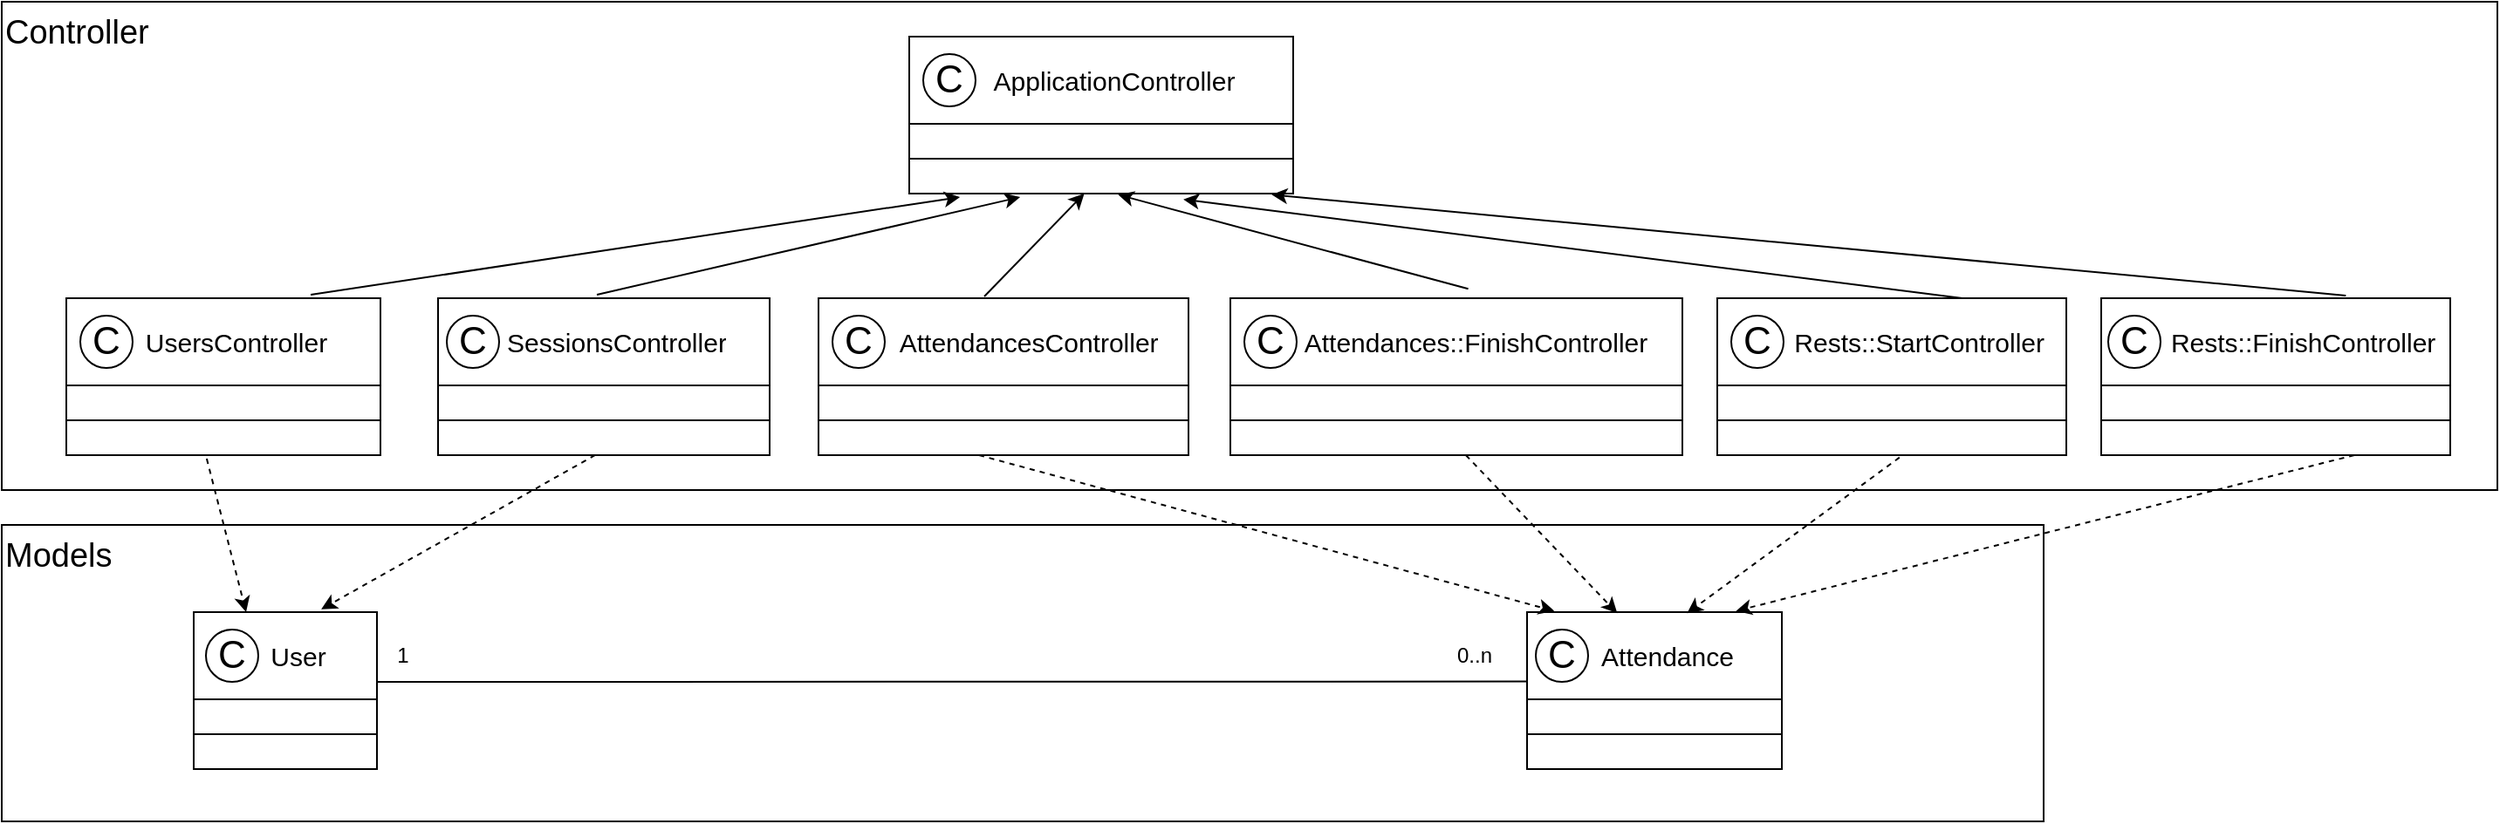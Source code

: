 <mxfile version="28.2.0">
  <diagram name="ページ1" id="R2JjqRzub-qG9FKg8T6q">
    <mxGraphModel dx="1018" dy="549" grid="1" gridSize="10" guides="1" tooltips="1" connect="1" arrows="1" fold="1" page="1" pageScale="1" pageWidth="827" pageHeight="1169" math="0" shadow="0">
      <root>
        <mxCell id="0" />
        <mxCell id="1" parent="0" />
        <mxCell id="P_p7sKXOOQL_kKfrtuSk-108" value="&lt;span style=&quot;font-size: 19px;&quot;&gt;Models&lt;/span&gt;" style="html=1;whiteSpace=wrap;align=left;verticalAlign=top;" parent="1" vertex="1">
          <mxGeometry x="20" y="330" width="1170" height="170" as="geometry" />
        </mxCell>
        <mxCell id="P_p7sKXOOQL_kKfrtuSk-89" value="&lt;font style=&quot;font-size: 19px;&quot;&gt;Controller&lt;/font&gt;" style="html=1;whiteSpace=wrap;align=left;verticalAlign=top;" parent="1" vertex="1">
          <mxGeometry x="20" y="30" width="1430" height="280" as="geometry" />
        </mxCell>
        <mxCell id="P_p7sKXOOQL_kKfrtuSk-25" value="" style="shape=table;startSize=0;container=1;collapsible=0;childLayout=tableLayout;" parent="1" vertex="1">
          <mxGeometry x="488" y="200" width="212" height="90.0" as="geometry" />
        </mxCell>
        <mxCell id="P_p7sKXOOQL_kKfrtuSk-26" value="" style="shape=tableRow;horizontal=0;startSize=0;swimlaneHead=0;swimlaneBody=0;strokeColor=inherit;top=0;left=0;bottom=0;right=0;collapsible=0;dropTarget=0;fillColor=none;points=[[0,0.5],[1,0.5]];portConstraint=eastwest;" parent="P_p7sKXOOQL_kKfrtuSk-25" vertex="1">
          <mxGeometry width="212" height="50" as="geometry" />
        </mxCell>
        <mxCell id="P_p7sKXOOQL_kKfrtuSk-27" value="&lt;div style=&quot;text-align: left;&quot;&gt;&lt;span style=&quot;background-color: transparent; color: light-dark(rgb(0, 0, 0), rgb(255, 255, 255)); font-size: 15px;&quot;&gt;&amp;nbsp; &amp;nbsp; &amp;nbsp; &amp;nbsp;AttendancesController&lt;/span&gt;&lt;/div&gt;" style="shape=partialRectangle;html=1;whiteSpace=wrap;connectable=0;strokeColor=inherit;overflow=hidden;fillColor=none;top=0;left=0;bottom=0;right=0;pointerEvents=1;" parent="P_p7sKXOOQL_kKfrtuSk-26" vertex="1">
          <mxGeometry width="212" height="50" as="geometry">
            <mxRectangle width="212" height="50" as="alternateBounds" />
          </mxGeometry>
        </mxCell>
        <mxCell id="P_p7sKXOOQL_kKfrtuSk-28" value="" style="shape=tableRow;horizontal=0;startSize=0;swimlaneHead=0;swimlaneBody=0;strokeColor=inherit;top=0;left=0;bottom=0;right=0;collapsible=0;dropTarget=0;fillColor=none;points=[[0,0.5],[1,0.5]];portConstraint=eastwest;fontSize=6;" parent="P_p7sKXOOQL_kKfrtuSk-25" vertex="1">
          <mxGeometry y="50" width="212" height="20" as="geometry" />
        </mxCell>
        <mxCell id="P_p7sKXOOQL_kKfrtuSk-29" value="" style="shape=partialRectangle;html=1;whiteSpace=wrap;connectable=0;strokeColor=inherit;overflow=hidden;fillColor=none;top=0;left=0;bottom=0;right=0;pointerEvents=1;" parent="P_p7sKXOOQL_kKfrtuSk-28" vertex="1">
          <mxGeometry width="212" height="20" as="geometry">
            <mxRectangle width="212" height="20" as="alternateBounds" />
          </mxGeometry>
        </mxCell>
        <mxCell id="P_p7sKXOOQL_kKfrtuSk-30" value="" style="shape=tableRow;horizontal=0;startSize=0;swimlaneHead=0;swimlaneBody=0;strokeColor=inherit;top=0;left=0;bottom=0;right=0;collapsible=0;dropTarget=0;fillColor=none;points=[[0,0.5],[1,0.5]];portConstraint=eastwest;" parent="P_p7sKXOOQL_kKfrtuSk-25" vertex="1">
          <mxGeometry y="70" width="212" height="20" as="geometry" />
        </mxCell>
        <mxCell id="P_p7sKXOOQL_kKfrtuSk-31" value="" style="shape=partialRectangle;html=1;whiteSpace=wrap;connectable=0;strokeColor=inherit;overflow=hidden;fillColor=none;top=0;left=0;bottom=0;right=0;pointerEvents=1;fontSize=6;spacing=2;" parent="P_p7sKXOOQL_kKfrtuSk-30" vertex="1">
          <mxGeometry width="212" height="20" as="geometry">
            <mxRectangle width="212" height="20" as="alternateBounds" />
          </mxGeometry>
        </mxCell>
        <mxCell id="P_p7sKXOOQL_kKfrtuSk-32" value="&lt;font style=&quot;font-size: 22px;&quot;&gt;C&lt;/font&gt;" style="ellipse;whiteSpace=wrap;html=1;aspect=fixed;" parent="1" vertex="1">
          <mxGeometry x="496" y="210" width="30" height="30" as="geometry" />
        </mxCell>
        <mxCell id="P_p7sKXOOQL_kKfrtuSk-33" value="" style="group" parent="1" vertex="1" connectable="0">
          <mxGeometry x="540" y="70" width="220" height="90.0" as="geometry" />
        </mxCell>
        <mxCell id="P_p7sKXOOQL_kKfrtuSk-16" value="" style="shape=table;startSize=0;container=1;collapsible=0;childLayout=tableLayout;" parent="P_p7sKXOOQL_kKfrtuSk-33" vertex="1">
          <mxGeometry y="-20" width="220" height="90.0" as="geometry" />
        </mxCell>
        <mxCell id="P_p7sKXOOQL_kKfrtuSk-17" value="" style="shape=tableRow;horizontal=0;startSize=0;swimlaneHead=0;swimlaneBody=0;strokeColor=inherit;top=0;left=0;bottom=0;right=0;collapsible=0;dropTarget=0;fillColor=none;points=[[0,0.5],[1,0.5]];portConstraint=eastwest;" parent="P_p7sKXOOQL_kKfrtuSk-16" vertex="1">
          <mxGeometry width="220" height="50" as="geometry" />
        </mxCell>
        <mxCell id="P_p7sKXOOQL_kKfrtuSk-18" value="&lt;span style=&quot;font-size: 15px; text-align: left;&quot;&gt;　ApplicationController&lt;/span&gt;" style="shape=partialRectangle;html=1;whiteSpace=wrap;connectable=0;strokeColor=inherit;overflow=hidden;fillColor=none;top=0;left=0;bottom=0;right=0;pointerEvents=1;" parent="P_p7sKXOOQL_kKfrtuSk-17" vertex="1">
          <mxGeometry width="220" height="50" as="geometry">
            <mxRectangle width="220" height="50" as="alternateBounds" />
          </mxGeometry>
        </mxCell>
        <mxCell id="P_p7sKXOOQL_kKfrtuSk-19" value="" style="shape=tableRow;horizontal=0;startSize=0;swimlaneHead=0;swimlaneBody=0;strokeColor=inherit;top=0;left=0;bottom=0;right=0;collapsible=0;dropTarget=0;fillColor=none;points=[[0,0.5],[1,0.5]];portConstraint=eastwest;fontSize=6;" parent="P_p7sKXOOQL_kKfrtuSk-16" vertex="1">
          <mxGeometry y="50" width="220" height="20" as="geometry" />
        </mxCell>
        <mxCell id="P_p7sKXOOQL_kKfrtuSk-20" value="" style="shape=partialRectangle;html=1;whiteSpace=wrap;connectable=0;strokeColor=inherit;overflow=hidden;fillColor=none;top=0;left=0;bottom=0;right=0;pointerEvents=1;" parent="P_p7sKXOOQL_kKfrtuSk-19" vertex="1">
          <mxGeometry width="220" height="20" as="geometry">
            <mxRectangle width="220" height="20" as="alternateBounds" />
          </mxGeometry>
        </mxCell>
        <mxCell id="P_p7sKXOOQL_kKfrtuSk-21" value="" style="shape=tableRow;horizontal=0;startSize=0;swimlaneHead=0;swimlaneBody=0;strokeColor=inherit;top=0;left=0;bottom=0;right=0;collapsible=0;dropTarget=0;fillColor=none;points=[[0,0.5],[1,0.5]];portConstraint=eastwest;" parent="P_p7sKXOOQL_kKfrtuSk-16" vertex="1">
          <mxGeometry y="70" width="220" height="20" as="geometry" />
        </mxCell>
        <mxCell id="P_p7sKXOOQL_kKfrtuSk-22" value="" style="shape=partialRectangle;html=1;whiteSpace=wrap;connectable=0;strokeColor=inherit;overflow=hidden;fillColor=none;top=0;left=0;bottom=0;right=0;pointerEvents=1;fontSize=6;spacing=2;" parent="P_p7sKXOOQL_kKfrtuSk-21" vertex="1">
          <mxGeometry width="220" height="20" as="geometry">
            <mxRectangle width="220" height="20" as="alternateBounds" />
          </mxGeometry>
        </mxCell>
        <mxCell id="P_p7sKXOOQL_kKfrtuSk-2" value="&lt;font style=&quot;font-size: 22px;&quot;&gt;C&lt;/font&gt;" style="ellipse;whiteSpace=wrap;html=1;aspect=fixed;" parent="P_p7sKXOOQL_kKfrtuSk-33" vertex="1">
          <mxGeometry x="8" y="-10" width="30" height="30" as="geometry" />
        </mxCell>
        <mxCell id="P_p7sKXOOQL_kKfrtuSk-34" value="" style="shape=table;startSize=0;container=1;collapsible=0;childLayout=tableLayout;" parent="1" vertex="1">
          <mxGeometry x="270" y="200" width="190" height="90" as="geometry" />
        </mxCell>
        <mxCell id="P_p7sKXOOQL_kKfrtuSk-35" value="" style="shape=tableRow;horizontal=0;startSize=0;swimlaneHead=0;swimlaneBody=0;strokeColor=inherit;top=0;left=0;bottom=0;right=0;collapsible=0;dropTarget=0;fillColor=none;points=[[0,0.5],[1,0.5]];portConstraint=eastwest;" parent="P_p7sKXOOQL_kKfrtuSk-34" vertex="1">
          <mxGeometry width="190" height="50" as="geometry" />
        </mxCell>
        <mxCell id="P_p7sKXOOQL_kKfrtuSk-36" value="&lt;span style=&quot;font-size: 15px; text-align: left;&quot;&gt;　SessionsController&lt;/span&gt;" style="shape=partialRectangle;html=1;whiteSpace=wrap;connectable=0;strokeColor=inherit;overflow=hidden;fillColor=none;top=0;left=0;bottom=0;right=0;pointerEvents=1;" parent="P_p7sKXOOQL_kKfrtuSk-35" vertex="1">
          <mxGeometry width="190" height="50" as="geometry">
            <mxRectangle width="190" height="50" as="alternateBounds" />
          </mxGeometry>
        </mxCell>
        <mxCell id="P_p7sKXOOQL_kKfrtuSk-37" value="" style="shape=tableRow;horizontal=0;startSize=0;swimlaneHead=0;swimlaneBody=0;strokeColor=inherit;top=0;left=0;bottom=0;right=0;collapsible=0;dropTarget=0;fillColor=none;points=[[0,0.5],[1,0.5]];portConstraint=eastwest;fontSize=6;" parent="P_p7sKXOOQL_kKfrtuSk-34" vertex="1">
          <mxGeometry y="50" width="190" height="20" as="geometry" />
        </mxCell>
        <mxCell id="P_p7sKXOOQL_kKfrtuSk-38" value="" style="shape=partialRectangle;html=1;whiteSpace=wrap;connectable=0;strokeColor=inherit;overflow=hidden;fillColor=none;top=0;left=0;bottom=0;right=0;pointerEvents=1;" parent="P_p7sKXOOQL_kKfrtuSk-37" vertex="1">
          <mxGeometry width="190" height="20" as="geometry">
            <mxRectangle width="190" height="20" as="alternateBounds" />
          </mxGeometry>
        </mxCell>
        <mxCell id="P_p7sKXOOQL_kKfrtuSk-39" value="" style="shape=tableRow;horizontal=0;startSize=0;swimlaneHead=0;swimlaneBody=0;strokeColor=inherit;top=0;left=0;bottom=0;right=0;collapsible=0;dropTarget=0;fillColor=none;points=[[0,0.5],[1,0.5]];portConstraint=eastwest;" parent="P_p7sKXOOQL_kKfrtuSk-34" vertex="1">
          <mxGeometry y="70" width="190" height="20" as="geometry" />
        </mxCell>
        <mxCell id="P_p7sKXOOQL_kKfrtuSk-40" value="" style="shape=partialRectangle;html=1;whiteSpace=wrap;connectable=0;strokeColor=inherit;overflow=hidden;fillColor=none;top=0;left=0;bottom=0;right=0;pointerEvents=1;fontSize=6;spacing=2;" parent="P_p7sKXOOQL_kKfrtuSk-39" vertex="1">
          <mxGeometry width="190" height="20" as="geometry">
            <mxRectangle width="190" height="20" as="alternateBounds" />
          </mxGeometry>
        </mxCell>
        <mxCell id="P_p7sKXOOQL_kKfrtuSk-41" value="&lt;font style=&quot;font-size: 22px;&quot;&gt;C&lt;/font&gt;" style="ellipse;whiteSpace=wrap;html=1;aspect=fixed;" parent="1" vertex="1">
          <mxGeometry x="275" y="210" width="30" height="30" as="geometry" />
        </mxCell>
        <mxCell id="P_p7sKXOOQL_kKfrtuSk-42" value="" style="shape=table;startSize=0;container=1;collapsible=0;childLayout=tableLayout;" parent="1" vertex="1">
          <mxGeometry x="57" y="200" width="180" height="90.0" as="geometry" />
        </mxCell>
        <mxCell id="P_p7sKXOOQL_kKfrtuSk-43" value="" style="shape=tableRow;horizontal=0;startSize=0;swimlaneHead=0;swimlaneBody=0;strokeColor=inherit;top=0;left=0;bottom=0;right=0;collapsible=0;dropTarget=0;fillColor=none;points=[[0,0.5],[1,0.5]];portConstraint=eastwest;" parent="P_p7sKXOOQL_kKfrtuSk-42" vertex="1">
          <mxGeometry width="180" height="50" as="geometry" />
        </mxCell>
        <mxCell id="P_p7sKXOOQL_kKfrtuSk-44" value="&lt;span style=&quot;font-size: 15px; text-align: left;&quot;&gt;　UsersController&lt;/span&gt;" style="shape=partialRectangle;html=1;whiteSpace=wrap;connectable=0;strokeColor=inherit;overflow=hidden;fillColor=none;top=0;left=0;bottom=0;right=0;pointerEvents=1;" parent="P_p7sKXOOQL_kKfrtuSk-43" vertex="1">
          <mxGeometry width="180" height="50" as="geometry">
            <mxRectangle width="180" height="50" as="alternateBounds" />
          </mxGeometry>
        </mxCell>
        <mxCell id="P_p7sKXOOQL_kKfrtuSk-45" value="" style="shape=tableRow;horizontal=0;startSize=0;swimlaneHead=0;swimlaneBody=0;strokeColor=inherit;top=0;left=0;bottom=0;right=0;collapsible=0;dropTarget=0;fillColor=none;points=[[0,0.5],[1,0.5]];portConstraint=eastwest;fontSize=6;" parent="P_p7sKXOOQL_kKfrtuSk-42" vertex="1">
          <mxGeometry y="50" width="180" height="20" as="geometry" />
        </mxCell>
        <mxCell id="P_p7sKXOOQL_kKfrtuSk-46" value="" style="shape=partialRectangle;html=1;whiteSpace=wrap;connectable=0;strokeColor=inherit;overflow=hidden;fillColor=none;top=0;left=0;bottom=0;right=0;pointerEvents=1;" parent="P_p7sKXOOQL_kKfrtuSk-45" vertex="1">
          <mxGeometry width="180" height="20" as="geometry">
            <mxRectangle width="180" height="20" as="alternateBounds" />
          </mxGeometry>
        </mxCell>
        <mxCell id="P_p7sKXOOQL_kKfrtuSk-47" value="" style="shape=tableRow;horizontal=0;startSize=0;swimlaneHead=0;swimlaneBody=0;strokeColor=inherit;top=0;left=0;bottom=0;right=0;collapsible=0;dropTarget=0;fillColor=none;points=[[0,0.5],[1,0.5]];portConstraint=eastwest;" parent="P_p7sKXOOQL_kKfrtuSk-42" vertex="1">
          <mxGeometry y="70" width="180" height="20" as="geometry" />
        </mxCell>
        <mxCell id="P_p7sKXOOQL_kKfrtuSk-48" value="" style="shape=partialRectangle;html=1;whiteSpace=wrap;connectable=0;strokeColor=inherit;overflow=hidden;fillColor=none;top=0;left=0;bottom=0;right=0;pointerEvents=1;fontSize=6;spacing=2;" parent="P_p7sKXOOQL_kKfrtuSk-47" vertex="1">
          <mxGeometry width="180" height="20" as="geometry">
            <mxRectangle width="180" height="20" as="alternateBounds" />
          </mxGeometry>
        </mxCell>
        <mxCell id="P_p7sKXOOQL_kKfrtuSk-49" value="&lt;font style=&quot;font-size: 22px;&quot;&gt;C&lt;/font&gt;" style="ellipse;whiteSpace=wrap;html=1;aspect=fixed;" parent="1" vertex="1">
          <mxGeometry x="65" y="210" width="30" height="30" as="geometry" />
        </mxCell>
        <mxCell id="P_p7sKXOOQL_kKfrtuSk-61" value="" style="endArrow=classic;html=1;rounded=0;exitX=0.479;exitY=-0.04;exitDx=0;exitDy=0;exitPerimeter=0;entryX=0.289;entryY=1.1;entryDx=0;entryDy=0;entryPerimeter=0;" parent="1" source="P_p7sKXOOQL_kKfrtuSk-35" target="P_p7sKXOOQL_kKfrtuSk-21" edge="1">
          <mxGeometry width="50" height="50" relative="1" as="geometry">
            <mxPoint x="329.62" y="200" as="sourcePoint" />
            <mxPoint x="610" y="161" as="targetPoint" />
          </mxGeometry>
        </mxCell>
        <mxCell id="P_p7sKXOOQL_kKfrtuSk-62" value="" style="endArrow=classic;html=1;rounded=0;entryX=0.132;entryY=1.1;entryDx=0;entryDy=0;entryPerimeter=0;exitX=0.778;exitY=-0.04;exitDx=0;exitDy=0;exitPerimeter=0;" parent="1" source="P_p7sKXOOQL_kKfrtuSk-43" target="P_p7sKXOOQL_kKfrtuSk-21" edge="1">
          <mxGeometry width="50" height="50" relative="1" as="geometry">
            <mxPoint x="270" y="198.45" as="sourcePoint" />
            <mxPoint x="558.28" y="160" as="targetPoint" />
          </mxGeometry>
        </mxCell>
        <mxCell id="P_p7sKXOOQL_kKfrtuSk-63" value="" style="endArrow=classic;html=1;rounded=0;" parent="1" target="P_p7sKXOOQL_kKfrtuSk-21" edge="1">
          <mxGeometry width="50" height="50" relative="1" as="geometry">
            <mxPoint x="583" y="199" as="sourcePoint" />
            <mxPoint x="526" y="160" as="targetPoint" />
          </mxGeometry>
        </mxCell>
        <mxCell id="P_p7sKXOOQL_kKfrtuSk-64" value="" style="endArrow=classic;html=1;rounded=0;entryX=0.544;entryY=1.033;entryDx=0;entryDy=0;entryPerimeter=0;exitX=0.434;exitY=-0.04;exitDx=0;exitDy=0;exitPerimeter=0;" parent="1" target="P_p7sKXOOQL_kKfrtuSk-21" edge="1">
          <mxGeometry width="50" height="50" relative="1" as="geometry">
            <mxPoint x="860.306" y="194.66" as="sourcePoint" />
            <mxPoint x="660.0" y="160.0" as="targetPoint" />
          </mxGeometry>
        </mxCell>
        <mxCell id="P_p7sKXOOQL_kKfrtuSk-65" value="" style="shape=table;startSize=0;container=1;collapsible=0;childLayout=tableLayout;" parent="1" vertex="1">
          <mxGeometry x="130" y="380" width="105.0" height="90" as="geometry" />
        </mxCell>
        <mxCell id="P_p7sKXOOQL_kKfrtuSk-66" value="" style="shape=tableRow;horizontal=0;startSize=0;swimlaneHead=0;swimlaneBody=0;strokeColor=inherit;top=0;left=0;bottom=0;right=0;collapsible=0;dropTarget=0;fillColor=none;points=[[0,0.5],[1,0.5]];portConstraint=eastwest;" parent="P_p7sKXOOQL_kKfrtuSk-65" vertex="1">
          <mxGeometry width="105.0" height="50" as="geometry" />
        </mxCell>
        <mxCell id="P_p7sKXOOQL_kKfrtuSk-67" value="&lt;span style=&quot;font-size: 15px; text-align: left;&quot;&gt;　User&lt;/span&gt;" style="shape=partialRectangle;html=1;whiteSpace=wrap;connectable=0;strokeColor=inherit;overflow=hidden;fillColor=none;top=0;left=0;bottom=0;right=0;pointerEvents=1;" parent="P_p7sKXOOQL_kKfrtuSk-66" vertex="1">
          <mxGeometry width="105" height="50" as="geometry">
            <mxRectangle width="105" height="50" as="alternateBounds" />
          </mxGeometry>
        </mxCell>
        <mxCell id="P_p7sKXOOQL_kKfrtuSk-68" value="" style="shape=tableRow;horizontal=0;startSize=0;swimlaneHead=0;swimlaneBody=0;strokeColor=inherit;top=0;left=0;bottom=0;right=0;collapsible=0;dropTarget=0;fillColor=none;points=[[0,0.5],[1,0.5]];portConstraint=eastwest;fontSize=6;" parent="P_p7sKXOOQL_kKfrtuSk-65" vertex="1">
          <mxGeometry y="50" width="105.0" height="20" as="geometry" />
        </mxCell>
        <mxCell id="P_p7sKXOOQL_kKfrtuSk-69" value="" style="shape=partialRectangle;html=1;whiteSpace=wrap;connectable=0;strokeColor=inherit;overflow=hidden;fillColor=none;top=0;left=0;bottom=0;right=0;pointerEvents=1;" parent="P_p7sKXOOQL_kKfrtuSk-68" vertex="1">
          <mxGeometry width="105" height="20" as="geometry">
            <mxRectangle width="105" height="20" as="alternateBounds" />
          </mxGeometry>
        </mxCell>
        <mxCell id="P_p7sKXOOQL_kKfrtuSk-70" value="" style="shape=tableRow;horizontal=0;startSize=0;swimlaneHead=0;swimlaneBody=0;strokeColor=inherit;top=0;left=0;bottom=0;right=0;collapsible=0;dropTarget=0;fillColor=none;points=[[0,0.5],[1,0.5]];portConstraint=eastwest;" parent="P_p7sKXOOQL_kKfrtuSk-65" vertex="1">
          <mxGeometry y="70" width="105.0" height="20" as="geometry" />
        </mxCell>
        <mxCell id="P_p7sKXOOQL_kKfrtuSk-71" value="" style="shape=partialRectangle;html=1;whiteSpace=wrap;connectable=0;strokeColor=inherit;overflow=hidden;fillColor=none;top=0;left=0;bottom=0;right=0;pointerEvents=1;fontSize=6;spacing=2;" parent="P_p7sKXOOQL_kKfrtuSk-70" vertex="1">
          <mxGeometry width="105" height="20" as="geometry">
            <mxRectangle width="105" height="20" as="alternateBounds" />
          </mxGeometry>
        </mxCell>
        <mxCell id="P_p7sKXOOQL_kKfrtuSk-72" value="&lt;font style=&quot;font-size: 22px;&quot;&gt;C&lt;/font&gt;" style="ellipse;whiteSpace=wrap;html=1;aspect=fixed;" parent="1" vertex="1">
          <mxGeometry x="137" y="390" width="30" height="30" as="geometry" />
        </mxCell>
        <mxCell id="P_p7sKXOOQL_kKfrtuSk-73" value="" style="shape=table;startSize=0;container=1;collapsible=0;childLayout=tableLayout;" parent="1" vertex="1">
          <mxGeometry x="894" y="380" width="146.0" height="90" as="geometry" />
        </mxCell>
        <mxCell id="P_p7sKXOOQL_kKfrtuSk-74" value="" style="shape=tableRow;horizontal=0;startSize=0;swimlaneHead=0;swimlaneBody=0;strokeColor=inherit;top=0;left=0;bottom=0;right=0;collapsible=0;dropTarget=0;fillColor=none;points=[[0,0.5],[1,0.5]];portConstraint=eastwest;" parent="P_p7sKXOOQL_kKfrtuSk-73" vertex="1">
          <mxGeometry width="146.0" height="50" as="geometry" />
        </mxCell>
        <mxCell id="P_p7sKXOOQL_kKfrtuSk-75" value="&lt;span style=&quot;font-size: 15px; text-align: left;&quot;&gt;　Attendance&lt;/span&gt;" style="shape=partialRectangle;html=1;whiteSpace=wrap;connectable=0;strokeColor=inherit;overflow=hidden;fillColor=none;top=0;left=0;bottom=0;right=0;pointerEvents=1;" parent="P_p7sKXOOQL_kKfrtuSk-74" vertex="1">
          <mxGeometry width="146" height="50" as="geometry">
            <mxRectangle width="146" height="50" as="alternateBounds" />
          </mxGeometry>
        </mxCell>
        <mxCell id="P_p7sKXOOQL_kKfrtuSk-76" value="" style="shape=tableRow;horizontal=0;startSize=0;swimlaneHead=0;swimlaneBody=0;strokeColor=inherit;top=0;left=0;bottom=0;right=0;collapsible=0;dropTarget=0;fillColor=none;points=[[0,0.5],[1,0.5]];portConstraint=eastwest;fontSize=6;" parent="P_p7sKXOOQL_kKfrtuSk-73" vertex="1">
          <mxGeometry y="50" width="146.0" height="20" as="geometry" />
        </mxCell>
        <mxCell id="P_p7sKXOOQL_kKfrtuSk-77" value="" style="shape=partialRectangle;html=1;whiteSpace=wrap;connectable=0;strokeColor=inherit;overflow=hidden;fillColor=none;top=0;left=0;bottom=0;right=0;pointerEvents=1;" parent="P_p7sKXOOQL_kKfrtuSk-76" vertex="1">
          <mxGeometry width="146" height="20" as="geometry">
            <mxRectangle width="146" height="20" as="alternateBounds" />
          </mxGeometry>
        </mxCell>
        <mxCell id="P_p7sKXOOQL_kKfrtuSk-78" value="" style="shape=tableRow;horizontal=0;startSize=0;swimlaneHead=0;swimlaneBody=0;strokeColor=inherit;top=0;left=0;bottom=0;right=0;collapsible=0;dropTarget=0;fillColor=none;points=[[0,0.5],[1,0.5]];portConstraint=eastwest;" parent="P_p7sKXOOQL_kKfrtuSk-73" vertex="1">
          <mxGeometry y="70" width="146.0" height="20" as="geometry" />
        </mxCell>
        <mxCell id="P_p7sKXOOQL_kKfrtuSk-79" value="" style="shape=partialRectangle;html=1;whiteSpace=wrap;connectable=0;strokeColor=inherit;overflow=hidden;fillColor=none;top=0;left=0;bottom=0;right=0;pointerEvents=1;fontSize=6;spacing=2;" parent="P_p7sKXOOQL_kKfrtuSk-78" vertex="1">
          <mxGeometry width="146" height="20" as="geometry">
            <mxRectangle width="146" height="20" as="alternateBounds" />
          </mxGeometry>
        </mxCell>
        <mxCell id="P_p7sKXOOQL_kKfrtuSk-80" value="&lt;font style=&quot;font-size: 22px;&quot;&gt;C&lt;/font&gt;" style="ellipse;whiteSpace=wrap;html=1;aspect=fixed;" parent="1" vertex="1">
          <mxGeometry x="899" y="390" width="30" height="30" as="geometry" />
        </mxCell>
        <mxCell id="P_p7sKXOOQL_kKfrtuSk-81" value="" style="endArrow=classic;html=1;rounded=0;dashed=1;exitX=0.447;exitY=1.102;exitDx=0;exitDy=0;exitPerimeter=0;entryX=0.286;entryY=0;entryDx=0;entryDy=0;entryPerimeter=0;" parent="1" source="P_p7sKXOOQL_kKfrtuSk-47" target="P_p7sKXOOQL_kKfrtuSk-66" edge="1">
          <mxGeometry width="50" height="50" relative="1" as="geometry">
            <mxPoint x="140" y="400" as="sourcePoint" />
            <mxPoint x="190" y="350" as="targetPoint" />
          </mxGeometry>
        </mxCell>
        <mxCell id="P_p7sKXOOQL_kKfrtuSk-82" value="" style="endArrow=classic;html=1;rounded=0;dashed=1;exitX=0.447;exitY=1.102;exitDx=0;exitDy=0;exitPerimeter=0;entryX=0.696;entryY=-0.033;entryDx=0;entryDy=0;entryPerimeter=0;" parent="1" target="P_p7sKXOOQL_kKfrtuSk-66" edge="1">
          <mxGeometry width="50" height="50" relative="1" as="geometry">
            <mxPoint x="360" y="290" as="sourcePoint" />
            <mxPoint x="453" y="348" as="targetPoint" />
          </mxGeometry>
        </mxCell>
        <mxCell id="P_p7sKXOOQL_kKfrtuSk-83" value="" style="endArrow=classic;html=1;rounded=0;dashed=1;exitX=0.447;exitY=1.102;exitDx=0;exitDy=0;exitPerimeter=0;entryX=0.107;entryY=-0.013;entryDx=0;entryDy=0;entryPerimeter=0;" parent="1" target="P_p7sKXOOQL_kKfrtuSk-74" edge="1">
          <mxGeometry width="50" height="50" relative="1" as="geometry">
            <mxPoint x="580" y="290" as="sourcePoint" />
            <mxPoint x="673" y="348" as="targetPoint" />
          </mxGeometry>
        </mxCell>
        <mxCell id="P_p7sKXOOQL_kKfrtuSk-84" value="" style="endArrow=classic;html=1;rounded=0;dashed=1;exitX=0.521;exitY=1;exitDx=0;exitDy=0;exitPerimeter=0;entryX=0.354;entryY=0.013;entryDx=0;entryDy=0;entryPerimeter=0;" parent="1" target="P_p7sKXOOQL_kKfrtuSk-74" edge="1" source="y6OJS7vIjnY-01QDKzYP-13">
          <mxGeometry width="50" height="50" relative="1" as="geometry">
            <mxPoint x="810" y="292" as="sourcePoint" />
            <mxPoint x="983" y="378" as="targetPoint" />
          </mxGeometry>
        </mxCell>
        <mxCell id="P_p7sKXOOQL_kKfrtuSk-85" value="" style="endArrow=none;html=1;rounded=0;exitX=1;exitY=0.5;exitDx=0;exitDy=0;entryX=0.001;entryY=0.796;entryDx=0;entryDy=0;entryPerimeter=0;" parent="1" target="P_p7sKXOOQL_kKfrtuSk-74" edge="1">
          <mxGeometry width="50" height="50" relative="1" as="geometry">
            <mxPoint x="235.0" y="420" as="sourcePoint" />
            <mxPoint x="592" y="420" as="targetPoint" />
          </mxGeometry>
        </mxCell>
        <mxCell id="P_p7sKXOOQL_kKfrtuSk-86" value="1" style="text;html=1;align=center;verticalAlign=middle;whiteSpace=wrap;rounded=0;" parent="1" vertex="1">
          <mxGeometry x="220" y="390" width="60" height="30" as="geometry" />
        </mxCell>
        <mxCell id="P_p7sKXOOQL_kKfrtuSk-87" value="0..n" style="text;html=1;align=center;verticalAlign=middle;whiteSpace=wrap;rounded=0;" parent="1" vertex="1">
          <mxGeometry x="834" y="390" width="60" height="30" as="geometry" />
        </mxCell>
        <mxCell id="y6OJS7vIjnY-01QDKzYP-8" value="" style="shape=table;startSize=0;container=1;collapsible=0;childLayout=tableLayout;" parent="1" vertex="1">
          <mxGeometry x="724" y="200" width="259" height="90.0" as="geometry" />
        </mxCell>
        <mxCell id="y6OJS7vIjnY-01QDKzYP-9" value="" style="shape=tableRow;horizontal=0;startSize=0;swimlaneHead=0;swimlaneBody=0;strokeColor=inherit;top=0;left=0;bottom=0;right=0;collapsible=0;dropTarget=0;fillColor=none;points=[[0,0.5],[1,0.5]];portConstraint=eastwest;" parent="y6OJS7vIjnY-01QDKzYP-8" vertex="1">
          <mxGeometry width="259" height="50" as="geometry" />
        </mxCell>
        <mxCell id="y6OJS7vIjnY-01QDKzYP-10" value="&lt;span style=&quot;font-size: 15px; text-align: left;&quot;&gt;　&amp;nbsp; Attendances::FinishController&lt;/span&gt;" style="shape=partialRectangle;html=1;whiteSpace=wrap;connectable=0;strokeColor=inherit;overflow=hidden;fillColor=none;top=0;left=0;bottom=0;right=0;pointerEvents=1;" parent="y6OJS7vIjnY-01QDKzYP-9" vertex="1">
          <mxGeometry width="259" height="50" as="geometry">
            <mxRectangle width="259" height="50" as="alternateBounds" />
          </mxGeometry>
        </mxCell>
        <mxCell id="y6OJS7vIjnY-01QDKzYP-11" value="" style="shape=tableRow;horizontal=0;startSize=0;swimlaneHead=0;swimlaneBody=0;strokeColor=inherit;top=0;left=0;bottom=0;right=0;collapsible=0;dropTarget=0;fillColor=none;points=[[0,0.5],[1,0.5]];portConstraint=eastwest;fontSize=6;" parent="y6OJS7vIjnY-01QDKzYP-8" vertex="1">
          <mxGeometry y="50" width="259" height="20" as="geometry" />
        </mxCell>
        <mxCell id="y6OJS7vIjnY-01QDKzYP-12" value="" style="shape=partialRectangle;html=1;whiteSpace=wrap;connectable=0;strokeColor=inherit;overflow=hidden;fillColor=none;top=0;left=0;bottom=0;right=0;pointerEvents=1;" parent="y6OJS7vIjnY-01QDKzYP-11" vertex="1">
          <mxGeometry width="259" height="20" as="geometry">
            <mxRectangle width="259" height="20" as="alternateBounds" />
          </mxGeometry>
        </mxCell>
        <mxCell id="y6OJS7vIjnY-01QDKzYP-13" value="" style="shape=tableRow;horizontal=0;startSize=0;swimlaneHead=0;swimlaneBody=0;strokeColor=inherit;top=0;left=0;bottom=0;right=0;collapsible=0;dropTarget=0;fillColor=none;points=[[0,0.5],[1,0.5]];portConstraint=eastwest;" parent="y6OJS7vIjnY-01QDKzYP-8" vertex="1">
          <mxGeometry y="70" width="259" height="20" as="geometry" />
        </mxCell>
        <mxCell id="y6OJS7vIjnY-01QDKzYP-14" value="" style="shape=partialRectangle;html=1;whiteSpace=wrap;connectable=0;strokeColor=inherit;overflow=hidden;fillColor=none;top=0;left=0;bottom=0;right=0;pointerEvents=1;fontSize=6;spacing=2;" parent="y6OJS7vIjnY-01QDKzYP-13" vertex="1">
          <mxGeometry width="259" height="20" as="geometry">
            <mxRectangle width="259" height="20" as="alternateBounds" />
          </mxGeometry>
        </mxCell>
        <mxCell id="y6OJS7vIjnY-01QDKzYP-15" value="&lt;font style=&quot;font-size: 22px;&quot;&gt;C&lt;/font&gt;" style="ellipse;whiteSpace=wrap;html=1;aspect=fixed;" parent="1" vertex="1">
          <mxGeometry x="732" y="210" width="30" height="30" as="geometry" />
        </mxCell>
        <mxCell id="y6OJS7vIjnY-01QDKzYP-16" value="" style="shape=table;startSize=0;container=1;collapsible=0;childLayout=tableLayout;" parent="1" vertex="1">
          <mxGeometry x="1003" y="200" width="200" height="90.0" as="geometry" />
        </mxCell>
        <mxCell id="y6OJS7vIjnY-01QDKzYP-17" value="" style="shape=tableRow;horizontal=0;startSize=0;swimlaneHead=0;swimlaneBody=0;strokeColor=inherit;top=0;left=0;bottom=0;right=0;collapsible=0;dropTarget=0;fillColor=none;points=[[0,0.5],[1,0.5]];portConstraint=eastwest;" parent="y6OJS7vIjnY-01QDKzYP-16" vertex="1">
          <mxGeometry width="200" height="50" as="geometry" />
        </mxCell>
        <mxCell id="y6OJS7vIjnY-01QDKzYP-18" value="&lt;span style=&quot;font-size: 15px; text-align: left;&quot;&gt;　&amp;nbsp; &amp;nbsp; Rests::StartController&lt;/span&gt;" style="shape=partialRectangle;html=1;whiteSpace=wrap;connectable=0;strokeColor=inherit;overflow=hidden;fillColor=none;top=0;left=0;bottom=0;right=0;pointerEvents=1;" parent="y6OJS7vIjnY-01QDKzYP-17" vertex="1">
          <mxGeometry width="200" height="50" as="geometry">
            <mxRectangle width="200" height="50" as="alternateBounds" />
          </mxGeometry>
        </mxCell>
        <mxCell id="y6OJS7vIjnY-01QDKzYP-19" value="" style="shape=tableRow;horizontal=0;startSize=0;swimlaneHead=0;swimlaneBody=0;strokeColor=inherit;top=0;left=0;bottom=0;right=0;collapsible=0;dropTarget=0;fillColor=none;points=[[0,0.5],[1,0.5]];portConstraint=eastwest;fontSize=6;" parent="y6OJS7vIjnY-01QDKzYP-16" vertex="1">
          <mxGeometry y="50" width="200" height="20" as="geometry" />
        </mxCell>
        <mxCell id="y6OJS7vIjnY-01QDKzYP-20" value="" style="shape=partialRectangle;html=1;whiteSpace=wrap;connectable=0;strokeColor=inherit;overflow=hidden;fillColor=none;top=0;left=0;bottom=0;right=0;pointerEvents=1;" parent="y6OJS7vIjnY-01QDKzYP-19" vertex="1">
          <mxGeometry width="200" height="20" as="geometry">
            <mxRectangle width="200" height="20" as="alternateBounds" />
          </mxGeometry>
        </mxCell>
        <mxCell id="y6OJS7vIjnY-01QDKzYP-21" value="" style="shape=tableRow;horizontal=0;startSize=0;swimlaneHead=0;swimlaneBody=0;strokeColor=inherit;top=0;left=0;bottom=0;right=0;collapsible=0;dropTarget=0;fillColor=none;points=[[0,0.5],[1,0.5]];portConstraint=eastwest;" parent="y6OJS7vIjnY-01QDKzYP-16" vertex="1">
          <mxGeometry y="70" width="200" height="20" as="geometry" />
        </mxCell>
        <mxCell id="y6OJS7vIjnY-01QDKzYP-22" value="" style="shape=partialRectangle;html=1;whiteSpace=wrap;connectable=0;strokeColor=inherit;overflow=hidden;fillColor=none;top=0;left=0;bottom=0;right=0;pointerEvents=1;fontSize=6;spacing=2;" parent="y6OJS7vIjnY-01QDKzYP-21" vertex="1">
          <mxGeometry width="200" height="20" as="geometry">
            <mxRectangle width="200" height="20" as="alternateBounds" />
          </mxGeometry>
        </mxCell>
        <mxCell id="y6OJS7vIjnY-01QDKzYP-23" value="&lt;font style=&quot;font-size: 22px;&quot;&gt;C&lt;/font&gt;" style="ellipse;whiteSpace=wrap;html=1;aspect=fixed;" parent="1" vertex="1">
          <mxGeometry x="1011" y="210" width="30" height="30" as="geometry" />
        </mxCell>
        <mxCell id="y6OJS7vIjnY-01QDKzYP-24" value="" style="shape=table;startSize=0;container=1;collapsible=0;childLayout=tableLayout;" parent="1" vertex="1">
          <mxGeometry x="1223" y="200" width="200" height="90.0" as="geometry" />
        </mxCell>
        <mxCell id="y6OJS7vIjnY-01QDKzYP-25" value="" style="shape=tableRow;horizontal=0;startSize=0;swimlaneHead=0;swimlaneBody=0;strokeColor=inherit;top=0;left=0;bottom=0;right=0;collapsible=0;dropTarget=0;fillColor=none;points=[[0,0.5],[1,0.5]];portConstraint=eastwest;" parent="y6OJS7vIjnY-01QDKzYP-24" vertex="1">
          <mxGeometry width="200" height="50" as="geometry" />
        </mxCell>
        <mxCell id="y6OJS7vIjnY-01QDKzYP-26" value="&lt;span style=&quot;font-size: 15px; text-align: left;&quot;&gt;　&amp;nbsp; &amp;nbsp; Rests::FinishController&lt;/span&gt;" style="shape=partialRectangle;html=1;whiteSpace=wrap;connectable=0;strokeColor=inherit;overflow=hidden;fillColor=none;top=0;left=0;bottom=0;right=0;pointerEvents=1;" parent="y6OJS7vIjnY-01QDKzYP-25" vertex="1">
          <mxGeometry width="200" height="50" as="geometry">
            <mxRectangle width="200" height="50" as="alternateBounds" />
          </mxGeometry>
        </mxCell>
        <mxCell id="y6OJS7vIjnY-01QDKzYP-27" value="" style="shape=tableRow;horizontal=0;startSize=0;swimlaneHead=0;swimlaneBody=0;strokeColor=inherit;top=0;left=0;bottom=0;right=0;collapsible=0;dropTarget=0;fillColor=none;points=[[0,0.5],[1,0.5]];portConstraint=eastwest;fontSize=6;" parent="y6OJS7vIjnY-01QDKzYP-24" vertex="1">
          <mxGeometry y="50" width="200" height="20" as="geometry" />
        </mxCell>
        <mxCell id="y6OJS7vIjnY-01QDKzYP-28" value="" style="shape=partialRectangle;html=1;whiteSpace=wrap;connectable=0;strokeColor=inherit;overflow=hidden;fillColor=none;top=0;left=0;bottom=0;right=0;pointerEvents=1;" parent="y6OJS7vIjnY-01QDKzYP-27" vertex="1">
          <mxGeometry width="200" height="20" as="geometry">
            <mxRectangle width="200" height="20" as="alternateBounds" />
          </mxGeometry>
        </mxCell>
        <mxCell id="y6OJS7vIjnY-01QDKzYP-29" value="" style="shape=tableRow;horizontal=0;startSize=0;swimlaneHead=0;swimlaneBody=0;strokeColor=inherit;top=0;left=0;bottom=0;right=0;collapsible=0;dropTarget=0;fillColor=none;points=[[0,0.5],[1,0.5]];portConstraint=eastwest;" parent="y6OJS7vIjnY-01QDKzYP-24" vertex="1">
          <mxGeometry y="70" width="200" height="20" as="geometry" />
        </mxCell>
        <mxCell id="y6OJS7vIjnY-01QDKzYP-30" value="" style="shape=partialRectangle;html=1;whiteSpace=wrap;connectable=0;strokeColor=inherit;overflow=hidden;fillColor=none;top=0;left=0;bottom=0;right=0;pointerEvents=1;fontSize=6;spacing=2;" parent="y6OJS7vIjnY-01QDKzYP-29" vertex="1">
          <mxGeometry width="200" height="20" as="geometry">
            <mxRectangle width="200" height="20" as="alternateBounds" />
          </mxGeometry>
        </mxCell>
        <mxCell id="y6OJS7vIjnY-01QDKzYP-31" value="&lt;font style=&quot;font-size: 22px;&quot;&gt;C&lt;/font&gt;" style="ellipse;whiteSpace=wrap;html=1;aspect=fixed;" parent="1" vertex="1">
          <mxGeometry x="1227" y="210" width="30" height="30" as="geometry" />
        </mxCell>
        <mxCell id="y6OJS7vIjnY-01QDKzYP-32" value="" style="endArrow=classic;html=1;rounded=0;entryX=0.714;entryY=1.167;entryDx=0;entryDy=0;entryPerimeter=0;exitX=0.434;exitY=-0.04;exitDx=0;exitDy=0;exitPerimeter=0;" parent="1" target="P_p7sKXOOQL_kKfrtuSk-21" edge="1">
          <mxGeometry width="50" height="50" relative="1" as="geometry">
            <mxPoint x="1143.34" y="200" as="sourcePoint" />
            <mxPoint x="840" y="162" as="targetPoint" />
          </mxGeometry>
        </mxCell>
        <mxCell id="y6OJS7vIjnY-01QDKzYP-34" value="" style="endArrow=classic;html=1;rounded=0;entryX=0.944;entryY=1.033;entryDx=0;entryDy=0;entryPerimeter=0;exitX=0.434;exitY=-0.04;exitDx=0;exitDy=0;exitPerimeter=0;" parent="1" target="P_p7sKXOOQL_kKfrtuSk-21" edge="1">
          <mxGeometry width="50" height="50" relative="1" as="geometry">
            <mxPoint x="1363.17" y="198.5" as="sourcePoint" />
            <mxPoint x="916.83" y="141.5" as="targetPoint" />
          </mxGeometry>
        </mxCell>
        <mxCell id="y6OJS7vIjnY-01QDKzYP-35" value="" style="endArrow=classic;html=1;rounded=0;dashed=1;exitX=0.522;exitY=1.067;exitDx=0;exitDy=0;exitPerimeter=0;entryX=0.628;entryY=0.013;entryDx=0;entryDy=0;entryPerimeter=0;" parent="1" source="y6OJS7vIjnY-01QDKzYP-21" target="P_p7sKXOOQL_kKfrtuSk-74" edge="1">
          <mxGeometry width="50" height="50" relative="1" as="geometry">
            <mxPoint x="1134" y="294" as="sourcePoint" />
            <mxPoint x="1268" y="380" as="targetPoint" />
          </mxGeometry>
        </mxCell>
        <mxCell id="y6OJS7vIjnY-01QDKzYP-36" value="" style="endArrow=classic;html=1;rounded=0;dashed=1;exitX=0.522;exitY=1.067;exitDx=0;exitDy=0;exitPerimeter=0;entryX=0.82;entryY=-0.013;entryDx=0;entryDy=0;entryPerimeter=0;" parent="1" target="P_p7sKXOOQL_kKfrtuSk-74" edge="1">
          <mxGeometry width="50" height="50" relative="1" as="geometry">
            <mxPoint x="1368" y="290" as="sourcePoint" />
            <mxPoint x="1210" y="380" as="targetPoint" />
          </mxGeometry>
        </mxCell>
      </root>
    </mxGraphModel>
  </diagram>
</mxfile>
